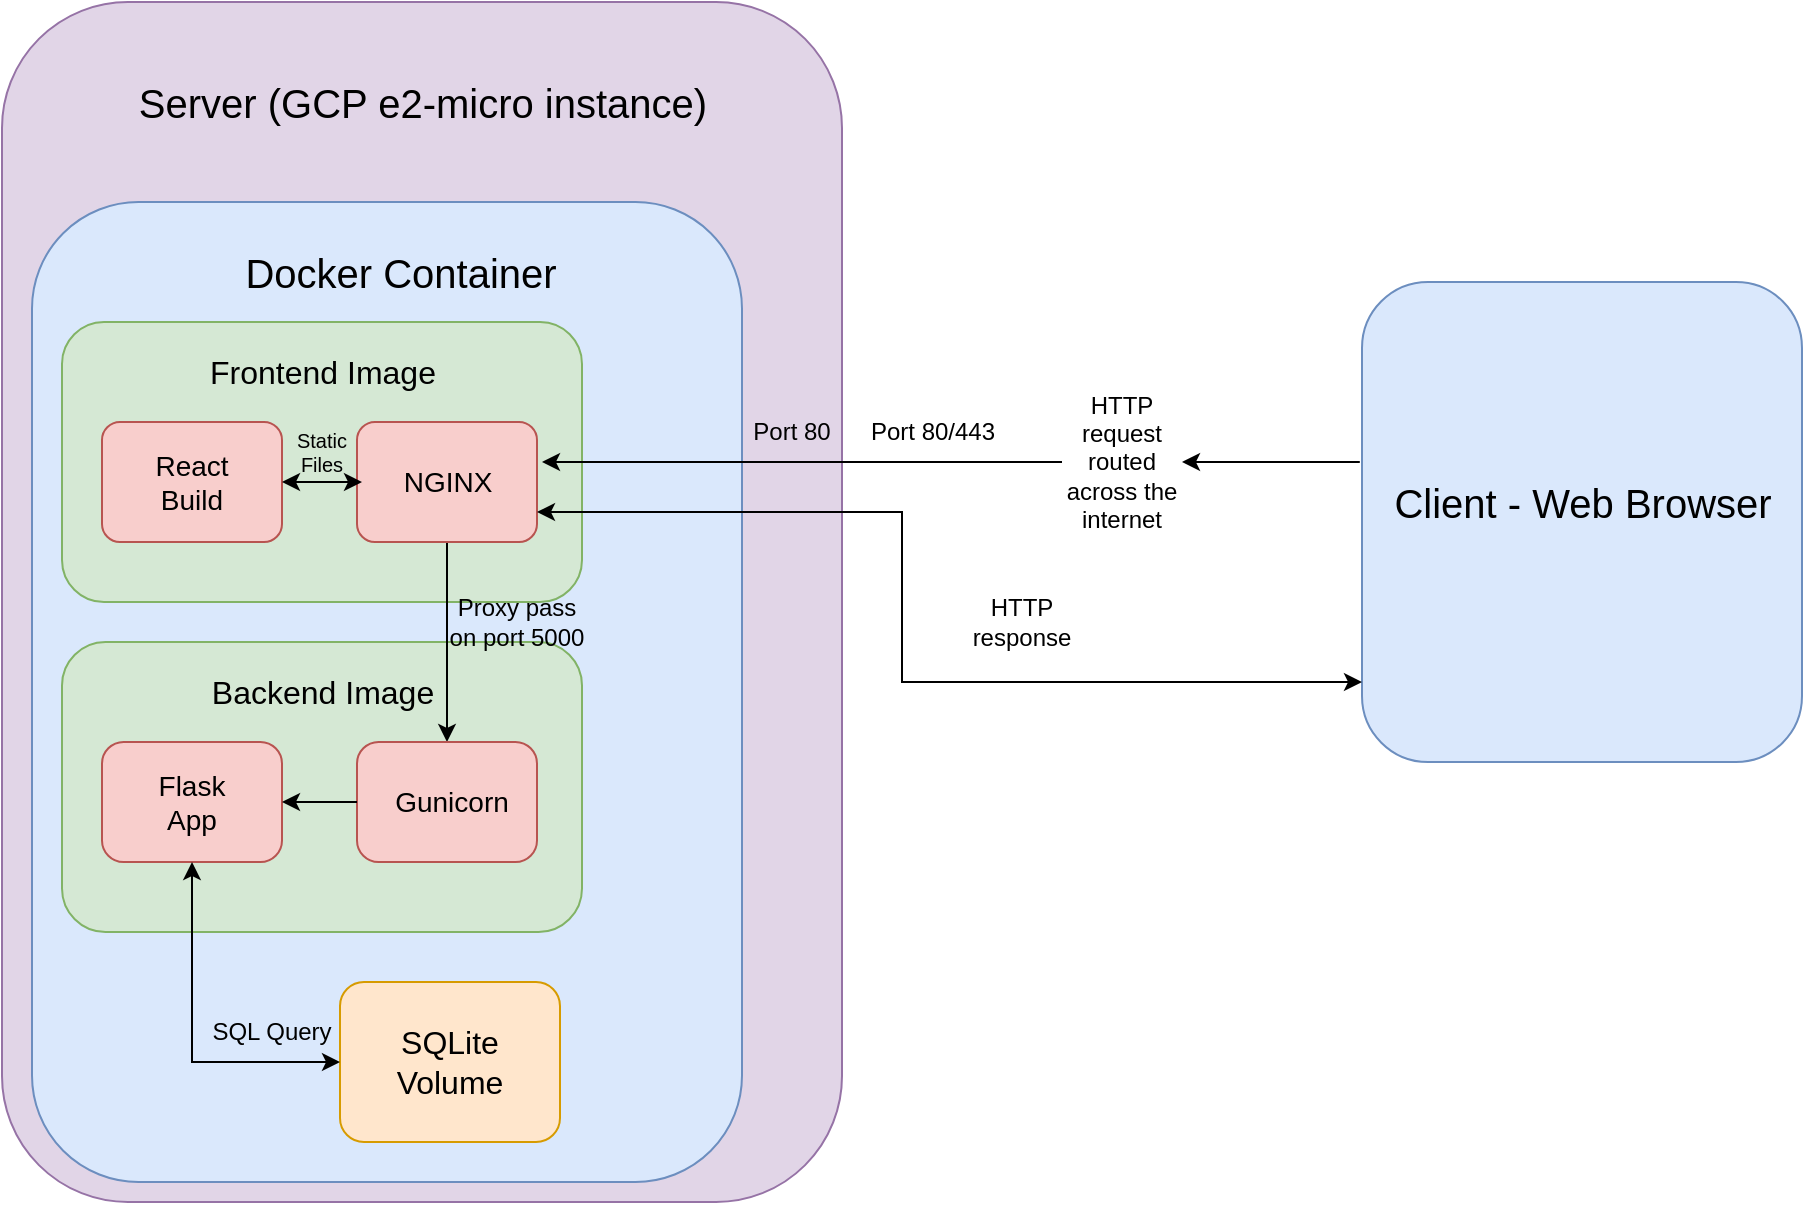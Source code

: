 <mxfile version="21.6.2" type="device">
  <diagram name="Page-1" id="oRm1Rv_gKuC497mdLbpD">
    <mxGraphModel dx="1434" dy="774" grid="1" gridSize="10" guides="1" tooltips="1" connect="1" arrows="1" fold="1" page="1" pageScale="1" pageWidth="827" pageHeight="1169" math="0" shadow="0">
      <root>
        <mxCell id="0" />
        <mxCell id="1" parent="0" />
        <mxCell id="xjwnf8DF865iTHwS-jXy-1" value="" style="rounded=1;whiteSpace=wrap;html=1;fillColor=#dae8fc;strokeColor=#6c8ebf;" vertex="1" parent="1">
          <mxGeometry x="870" y="240" width="220" height="240" as="geometry" />
        </mxCell>
        <mxCell id="xjwnf8DF865iTHwS-jXy-2" value="Client - Web Browser" style="text;html=1;align=center;verticalAlign=middle;resizable=0;points=[];autosize=1;strokeColor=none;fillColor=none;fontSize=20;" vertex="1" parent="1">
          <mxGeometry x="875" y="330" width="210" height="40" as="geometry" />
        </mxCell>
        <mxCell id="xjwnf8DF865iTHwS-jXy-4" value="" style="rounded=1;whiteSpace=wrap;html=1;fillColor=#e1d5e7;strokeColor=#9673a6;" vertex="1" parent="1">
          <mxGeometry x="190" y="100" width="420" height="600" as="geometry" />
        </mxCell>
        <mxCell id="xjwnf8DF865iTHwS-jXy-5" value="Server (GCP e2-micro instance)" style="text;html=1;align=center;verticalAlign=middle;resizable=0;points=[];autosize=1;strokeColor=none;fillColor=none;fontSize=20;" vertex="1" parent="1">
          <mxGeometry x="245" y="130" width="310" height="40" as="geometry" />
        </mxCell>
        <mxCell id="xjwnf8DF865iTHwS-jXy-6" value="" style="rounded=1;whiteSpace=wrap;html=1;fillColor=#dae8fc;strokeColor=#6c8ebf;" vertex="1" parent="1">
          <mxGeometry x="205" y="200" width="355" height="490" as="geometry" />
        </mxCell>
        <mxCell id="xjwnf8DF865iTHwS-jXy-7" value="Docker Container" style="text;html=1;strokeColor=none;fillColor=none;align=center;verticalAlign=middle;whiteSpace=wrap;rounded=0;fontSize=20;" vertex="1" parent="1">
          <mxGeometry x="307.5" y="220" width="162.5" height="30" as="geometry" />
        </mxCell>
        <mxCell id="xjwnf8DF865iTHwS-jXy-8" value="" style="rounded=1;whiteSpace=wrap;html=1;fillColor=#d5e8d4;strokeColor=#82b366;" vertex="1" parent="1">
          <mxGeometry x="220" y="260" width="260" height="140" as="geometry" />
        </mxCell>
        <mxCell id="xjwnf8DF865iTHwS-jXy-9" value="" style="rounded=1;whiteSpace=wrap;html=1;fillColor=#d5e8d4;strokeColor=#82b366;" vertex="1" parent="1">
          <mxGeometry x="220" y="420" width="260" height="145" as="geometry" />
        </mxCell>
        <mxCell id="xjwnf8DF865iTHwS-jXy-10" value="Frontend Image" style="text;html=1;strokeColor=none;fillColor=none;align=center;verticalAlign=middle;whiteSpace=wrap;rounded=0;fontSize=16;" vertex="1" parent="1">
          <mxGeometry x="288.75" y="270" width="122.5" height="30" as="geometry" />
        </mxCell>
        <mxCell id="xjwnf8DF865iTHwS-jXy-11" value="Backend Image" style="text;html=1;strokeColor=none;fillColor=none;align=center;verticalAlign=middle;whiteSpace=wrap;rounded=0;fontSize=16;" vertex="1" parent="1">
          <mxGeometry x="288.75" y="430" width="122.5" height="30" as="geometry" />
        </mxCell>
        <mxCell id="xjwnf8DF865iTHwS-jXy-12" value="" style="rounded=1;whiteSpace=wrap;html=1;fillColor=#ffe6cc;strokeColor=#d79b00;" vertex="1" parent="1">
          <mxGeometry x="359" y="590" width="110" height="80" as="geometry" />
        </mxCell>
        <mxCell id="xjwnf8DF865iTHwS-jXy-13" value="SQLite Volume" style="text;html=1;strokeColor=none;fillColor=none;align=center;verticalAlign=middle;whiteSpace=wrap;rounded=0;fontSize=16;" vertex="1" parent="1">
          <mxGeometry x="364" y="612.5" width="100" height="35" as="geometry" />
        </mxCell>
        <mxCell id="xjwnf8DF865iTHwS-jXy-54" style="edgeStyle=orthogonalEdgeStyle;rounded=0;orthogonalLoop=1;jettySize=auto;html=1;entryX=0.5;entryY=0;entryDx=0;entryDy=0;" edge="1" parent="1" source="xjwnf8DF865iTHwS-jXy-14" target="xjwnf8DF865iTHwS-jXy-22">
          <mxGeometry relative="1" as="geometry" />
        </mxCell>
        <mxCell id="xjwnf8DF865iTHwS-jXy-14" value="" style="rounded=1;whiteSpace=wrap;html=1;fillColor=#f8cecc;strokeColor=#b85450;" vertex="1" parent="1">
          <mxGeometry x="367.5" y="310" width="90" height="60" as="geometry" />
        </mxCell>
        <mxCell id="xjwnf8DF865iTHwS-jXy-15" value="NGINX" style="text;html=1;strokeColor=none;fillColor=none;align=center;verticalAlign=middle;whiteSpace=wrap;rounded=0;fontSize=14;" vertex="1" parent="1">
          <mxGeometry x="382.5" y="325" width="60" height="30" as="geometry" />
        </mxCell>
        <mxCell id="xjwnf8DF865iTHwS-jXy-18" value="" style="rounded=1;whiteSpace=wrap;html=1;fillColor=#f8cecc;strokeColor=#b85450;" vertex="1" parent="1">
          <mxGeometry x="240" y="310" width="90" height="60" as="geometry" />
        </mxCell>
        <mxCell id="xjwnf8DF865iTHwS-jXy-19" value="React Build" style="text;html=1;strokeColor=none;fillColor=none;align=center;verticalAlign=middle;whiteSpace=wrap;rounded=0;fontSize=14;" vertex="1" parent="1">
          <mxGeometry x="255" y="325" width="60" height="30" as="geometry" />
        </mxCell>
        <mxCell id="xjwnf8DF865iTHwS-jXy-20" value="" style="rounded=1;whiteSpace=wrap;html=1;fillColor=#f8cecc;strokeColor=#b85450;arcSize=18;" vertex="1" parent="1">
          <mxGeometry x="240" y="470" width="90" height="60" as="geometry" />
        </mxCell>
        <mxCell id="xjwnf8DF865iTHwS-jXy-22" value="" style="rounded=1;whiteSpace=wrap;html=1;fillColor=#f8cecc;strokeColor=#b85450;arcSize=18;" vertex="1" parent="1">
          <mxGeometry x="367.5" y="470" width="90" height="60" as="geometry" />
        </mxCell>
        <mxCell id="xjwnf8DF865iTHwS-jXy-23" value="Gunicorn" style="text;html=1;strokeColor=none;fillColor=none;align=center;verticalAlign=middle;whiteSpace=wrap;rounded=0;fontSize=14;" vertex="1" parent="1">
          <mxGeometry x="385" y="485" width="60" height="30" as="geometry" />
        </mxCell>
        <mxCell id="xjwnf8DF865iTHwS-jXy-24" value="Flask App" style="text;html=1;strokeColor=none;fillColor=none;align=center;verticalAlign=middle;whiteSpace=wrap;rounded=0;fontSize=14;" vertex="1" parent="1">
          <mxGeometry x="255" y="485" width="60" height="30" as="geometry" />
        </mxCell>
        <mxCell id="xjwnf8DF865iTHwS-jXy-38" value="" style="endArrow=classic;html=1;rounded=0;exitX=0;exitY=0.5;exitDx=0;exitDy=0;" edge="1" parent="1" source="xjwnf8DF865iTHwS-jXy-41">
          <mxGeometry width="50" height="50" relative="1" as="geometry">
            <mxPoint x="700" y="380" as="sourcePoint" />
            <mxPoint x="460" y="330" as="targetPoint" />
          </mxGeometry>
        </mxCell>
        <mxCell id="xjwnf8DF865iTHwS-jXy-40" value="Port 80/443" style="text;html=1;align=center;verticalAlign=middle;resizable=0;points=[];autosize=1;strokeColor=none;fillColor=none;" vertex="1" parent="1">
          <mxGeometry x="610" y="300" width="90" height="30" as="geometry" />
        </mxCell>
        <mxCell id="xjwnf8DF865iTHwS-jXy-42" value="" style="endArrow=classic;html=1;rounded=0;exitX=-0.005;exitY=0.375;exitDx=0;exitDy=0;exitPerimeter=0;" edge="1" parent="1" source="xjwnf8DF865iTHwS-jXy-1" target="xjwnf8DF865iTHwS-jXy-41">
          <mxGeometry width="50" height="50" relative="1" as="geometry">
            <mxPoint x="869" y="330" as="sourcePoint" />
            <mxPoint x="460" y="330" as="targetPoint" />
          </mxGeometry>
        </mxCell>
        <mxCell id="xjwnf8DF865iTHwS-jXy-41" value="HTTP request routed across the internet" style="text;html=1;strokeColor=none;fillColor=none;align=center;verticalAlign=middle;whiteSpace=wrap;rounded=0;" vertex="1" parent="1">
          <mxGeometry x="720" y="315" width="60" height="30" as="geometry" />
        </mxCell>
        <mxCell id="xjwnf8DF865iTHwS-jXy-47" value="Port 80" style="text;html=1;strokeColor=none;fillColor=none;align=center;verticalAlign=middle;whiteSpace=wrap;rounded=0;" vertex="1" parent="1">
          <mxGeometry x="555" y="300" width="60" height="30" as="geometry" />
        </mxCell>
        <mxCell id="xjwnf8DF865iTHwS-jXy-50" value="" style="endArrow=classic;startArrow=classic;html=1;rounded=0;exitX=1;exitY=0.5;exitDx=0;exitDy=0;" edge="1" parent="1" source="xjwnf8DF865iTHwS-jXy-18">
          <mxGeometry width="50" height="50" relative="1" as="geometry">
            <mxPoint x="360" y="390" as="sourcePoint" />
            <mxPoint x="370" y="340" as="targetPoint" />
          </mxGeometry>
        </mxCell>
        <mxCell id="xjwnf8DF865iTHwS-jXy-52" value="Static Files" style="text;html=1;strokeColor=none;fillColor=none;align=center;verticalAlign=middle;whiteSpace=wrap;rounded=0;fontSize=10;" vertex="1" parent="1">
          <mxGeometry x="325" y="310" width="50" height="30" as="geometry" />
        </mxCell>
        <mxCell id="xjwnf8DF865iTHwS-jXy-55" value="Proxy pass on port 5000" style="text;html=1;strokeColor=none;fillColor=none;align=center;verticalAlign=middle;whiteSpace=wrap;rounded=0;" vertex="1" parent="1">
          <mxGeometry x="411.25" y="395" width="72.5" height="30" as="geometry" />
        </mxCell>
        <mxCell id="xjwnf8DF865iTHwS-jXy-57" value="" style="endArrow=classic;html=1;rounded=0;entryX=1;entryY=0.5;entryDx=0;entryDy=0;" edge="1" parent="1" target="xjwnf8DF865iTHwS-jXy-20">
          <mxGeometry width="50" height="50" relative="1" as="geometry">
            <mxPoint x="367.5" y="500" as="sourcePoint" />
            <mxPoint x="417.5" y="450" as="targetPoint" />
          </mxGeometry>
        </mxCell>
        <mxCell id="xjwnf8DF865iTHwS-jXy-61" value="SQL Query" style="text;html=1;strokeColor=none;fillColor=none;align=center;verticalAlign=middle;whiteSpace=wrap;rounded=0;" vertex="1" parent="1">
          <mxGeometry x="290" y="600" width="70" height="30" as="geometry" />
        </mxCell>
        <mxCell id="xjwnf8DF865iTHwS-jXy-64" value="" style="endArrow=classic;startArrow=classic;html=1;rounded=0;exitX=0.5;exitY=1;exitDx=0;exitDy=0;entryX=0;entryY=0.5;entryDx=0;entryDy=0;" edge="1" parent="1" source="xjwnf8DF865iTHwS-jXy-20" target="xjwnf8DF865iTHwS-jXy-12">
          <mxGeometry width="50" height="50" relative="1" as="geometry">
            <mxPoint x="360" y="390" as="sourcePoint" />
            <mxPoint x="410" y="340" as="targetPoint" />
            <Array as="points">
              <mxPoint x="285" y="630" />
            </Array>
          </mxGeometry>
        </mxCell>
        <mxCell id="xjwnf8DF865iTHwS-jXy-66" value="" style="endArrow=classic;startArrow=classic;html=1;rounded=0;exitX=1;exitY=0.75;exitDx=0;exitDy=0;" edge="1" parent="1" source="xjwnf8DF865iTHwS-jXy-14">
          <mxGeometry width="50" height="50" relative="1" as="geometry">
            <mxPoint x="360" y="390" as="sourcePoint" />
            <mxPoint x="870" y="440" as="targetPoint" />
            <Array as="points">
              <mxPoint x="640" y="355" />
              <mxPoint x="640" y="440" />
            </Array>
          </mxGeometry>
        </mxCell>
        <mxCell id="xjwnf8DF865iTHwS-jXy-67" value="HTTP response" style="text;html=1;strokeColor=none;fillColor=none;align=center;verticalAlign=middle;whiteSpace=wrap;rounded=0;" vertex="1" parent="1">
          <mxGeometry x="670" y="395" width="60" height="30" as="geometry" />
        </mxCell>
      </root>
    </mxGraphModel>
  </diagram>
</mxfile>
